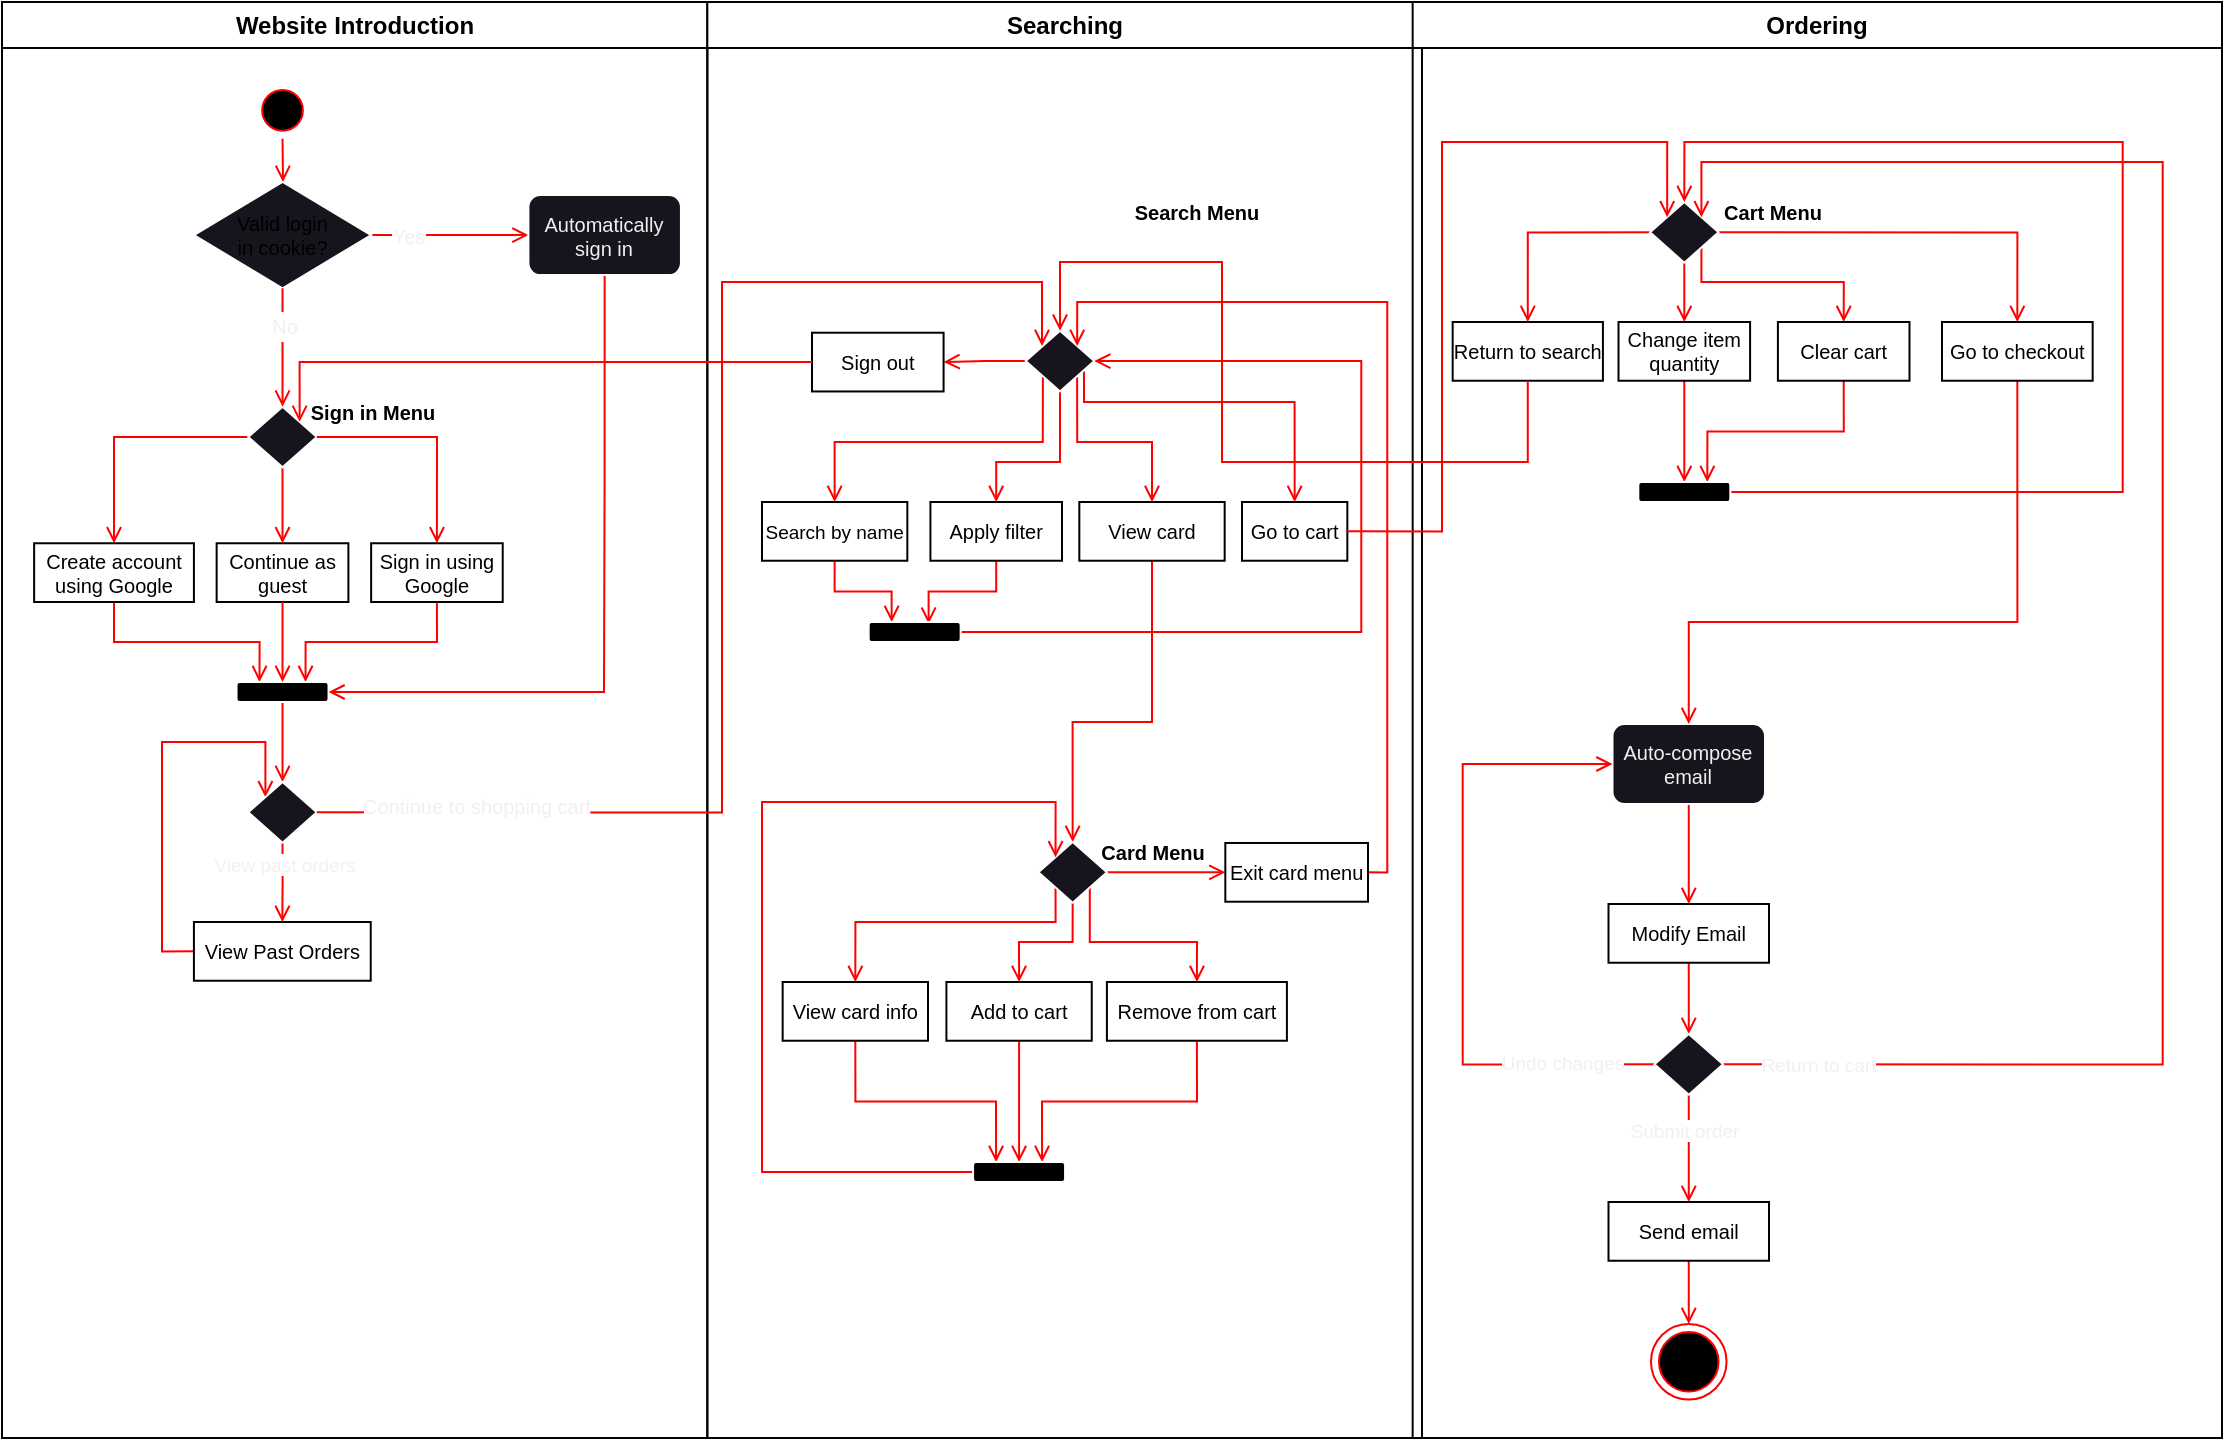 <mxfile>
    <diagram id="P9PiCdYqXZYd0pHwsKMx" name="Page-1">
        <mxGraphModel dx="865" dy="996" grid="1" gridSize="10" guides="1" tooltips="1" connect="1" arrows="1" fold="1" page="1" pageScale="1" pageWidth="850" pageHeight="1100" math="0" shadow="0">
            <root>
                <mxCell id="0"/>
                <mxCell id="1" parent="0"/>
                <mxCell id="88" value="ss" style="group;aspect=fixed;movable=1;resizable=1;rotatable=1;deletable=1;editable=1;connectable=1;" vertex="1" connectable="0" parent="1">
                    <mxGeometry x="20" y="20" width="1110" height="717.94" as="geometry"/>
                </mxCell>
                <mxCell id="53" value="Website Introduction" style="swimlane;whiteSpace=wrap;movable=1;resizable=1;rotatable=1;deletable=1;editable=1;connectable=1;" vertex="1" parent="88">
                    <mxGeometry width="352.667" height="717.94" as="geometry"/>
                </mxCell>
                <mxCell id="54" value="" style="ellipse;shape=startState;fillColor=#000000;strokeColor=#ff0000;movable=1;resizable=1;rotatable=1;deletable=1;editable=1;connectable=1;" vertex="1" parent="53">
                    <mxGeometry x="126.083" y="40.002" width="28.363" height="28.363" as="geometry"/>
                </mxCell>
                <mxCell id="90" value="Continue as&#xA;guest" style="movable=1;resizable=1;rotatable=1;deletable=1;editable=1;connectable=1;fontSize=10;" vertex="1" parent="53">
                    <mxGeometry x="107.32" y="270.63" width="65.88" height="29.37" as="geometry"/>
                </mxCell>
                <mxCell id="148" style="edgeStyle=orthogonalEdgeStyle;shape=connector;rounded=0;html=1;exitX=1;exitY=0.5;exitDx=0;exitDy=0;entryX=0;entryY=0.5;entryDx=0;entryDy=0;labelBackgroundColor=default;strokeColor=#FF0000;fontFamily=Helvetica;fontSize=10;fontColor=rgb(240, 240, 240);endArrow=open;endFill=1;elbow=horizontal;" edge="1" parent="53" source="92" target="146">
                    <mxGeometry relative="1" as="geometry"/>
                </mxCell>
                <mxCell id="149" value="Yes" style="edgeLabel;html=1;align=center;verticalAlign=middle;resizable=0;points=[];fontSize=10;fontFamily=Helvetica;fontColor=rgb(240, 240, 240);" vertex="1" connectable="0" parent="148">
                    <mxGeometry x="-0.678" y="-1" relative="1" as="geometry">
                        <mxPoint x="6" y="-1" as="offset"/>
                    </mxGeometry>
                </mxCell>
                <mxCell id="92" value="Valid login&#xA;in cookie?" style="rhombus;fillColor=#18141D;strokeColor=#FFFFFF;movable=1;resizable=1;rotatable=1;deletable=1;editable=1;connectable=1;fontSize=10;" vertex="1" parent="53">
                    <mxGeometry x="95.958" y="89.996" width="88.613" height="53.131" as="geometry"/>
                </mxCell>
                <mxCell id="93" style="edgeStyle=elbowEdgeStyle;shape=connector;rounded=0;elbow=horizontal;html=1;exitX=0.5;exitY=1;exitDx=0;exitDy=0;entryX=0.5;entryY=0;entryDx=0;entryDy=0;labelBackgroundColor=default;strokeColor=#FF0000;fontFamily=Helvetica;fontSize=12;fontColor=rgb(240, 240, 240);endArrow=open;endFill=1;movable=1;resizable=1;rotatable=1;deletable=1;editable=1;connectable=1;" edge="1" parent="53" source="54" target="92">
                    <mxGeometry relative="1" as="geometry"/>
                </mxCell>
                <mxCell id="152" style="edgeStyle=orthogonalEdgeStyle;shape=connector;rounded=0;html=1;exitX=0.5;exitY=1;exitDx=0;exitDy=0;entryX=0.25;entryY=0;entryDx=0;entryDy=0;labelBackgroundColor=default;strokeColor=#FF0000;fontFamily=Helvetica;fontSize=10;fontColor=rgb(240, 240, 240);endArrow=open;endFill=1;elbow=horizontal;" edge="1" parent="53" source="102" target="166">
                    <mxGeometry relative="1" as="geometry">
                        <mxPoint x="131.7" y="337.589" as="targetPoint"/>
                    </mxGeometry>
                </mxCell>
                <mxCell id="102" value="Create account&#xA;using Google" style="movable=1;resizable=1;rotatable=1;deletable=1;editable=1;connectable=1;fontSize=10;" vertex="1" parent="53">
                    <mxGeometry x="16.07" y="270.63" width="79.89" height="29.37" as="geometry"/>
                </mxCell>
                <mxCell id="104" style="edgeStyle=orthogonalEdgeStyle;shape=connector;rounded=0;html=1;exitX=0;exitY=0.5;exitDx=0;exitDy=0;entryX=0.5;entryY=0;entryDx=0;entryDy=0;labelBackgroundColor=default;strokeColor=#FF0000;fontFamily=Helvetica;fontSize=12;fontColor=rgb(240, 240, 240);endArrow=open;endFill=1;elbow=horizontal;movable=1;resizable=1;rotatable=1;deletable=1;editable=1;connectable=1;" edge="1" parent="53" source="103" target="102">
                    <mxGeometry relative="1" as="geometry"/>
                </mxCell>
                <mxCell id="105" style="edgeStyle=orthogonalEdgeStyle;shape=connector;rounded=0;html=1;exitX=0.5;exitY=1;exitDx=0;exitDy=0;entryX=0.5;entryY=0;entryDx=0;entryDy=0;labelBackgroundColor=default;strokeColor=#FF0000;fontFamily=Helvetica;fontSize=12;fontColor=rgb(240, 240, 240);endArrow=open;endFill=1;elbow=horizontal;movable=1;resizable=1;rotatable=1;deletable=1;editable=1;connectable=1;" edge="1" parent="53" source="103" target="90">
                    <mxGeometry relative="1" as="geometry"/>
                </mxCell>
                <mxCell id="103" value="" style="rhombus;fillColor=#18141D;strokeColor=#FFFFFF;movable=1;resizable=1;rotatable=1;deletable=1;editable=1;connectable=1;" vertex="1" parent="53">
                    <mxGeometry x="123.137" y="202.319" width="34.253" height="30.361" as="geometry"/>
                </mxCell>
                <mxCell id="100" style="edgeStyle=orthogonalEdgeStyle;shape=connector;rounded=0;html=1;exitX=0.5;exitY=1;exitDx=0;exitDy=0;labelBackgroundColor=default;strokeColor=#FF0000;fontFamily=Helvetica;fontSize=12;fontColor=rgb(240, 240, 240);endArrow=open;endFill=1;elbow=horizontal;entryX=0.5;entryY=0;entryDx=0;entryDy=0;movable=1;resizable=1;rotatable=1;deletable=1;editable=1;connectable=1;" edge="1" parent="53" source="92" target="103">
                    <mxGeometry relative="1" as="geometry">
                        <mxPoint x="144.751" y="194.729" as="targetPoint"/>
                        <Array as="points">
                            <mxPoint x="140.2" y="143"/>
                            <mxPoint x="140.2" y="202"/>
                        </Array>
                    </mxGeometry>
                </mxCell>
                <mxCell id="101" value="&lt;font style=&quot;font-size: 10px;&quot;&gt;No&lt;/font&gt;" style="edgeLabel;html=1;align=center;verticalAlign=middle;resizable=1;points=[];fontSize=12;fontFamily=Helvetica;fontColor=rgb(240, 240, 240);movable=1;rotatable=1;deletable=1;editable=1;connectable=1;" vertex="1" connectable="0" parent="100">
                    <mxGeometry x="-0.71" y="-1" relative="1" as="geometry">
                        <mxPoint x="1" y="10" as="offset"/>
                    </mxGeometry>
                </mxCell>
                <mxCell id="150" style="edgeStyle=orthogonalEdgeStyle;shape=connector;rounded=0;html=1;exitX=0.5;exitY=1;exitDx=0;exitDy=0;entryX=0.75;entryY=0;entryDx=0;entryDy=0;labelBackgroundColor=default;strokeColor=#FF0000;fontFamily=Helvetica;fontSize=10;fontColor=rgb(240, 240, 240);endArrow=open;endFill=1;elbow=horizontal;" edge="1" parent="53" source="106" target="166">
                    <mxGeometry relative="1" as="geometry">
                        <mxPoint x="148.827" y="337.589" as="targetPoint"/>
                    </mxGeometry>
                </mxCell>
                <mxCell id="106" value="Sign in using&#xA;Google" style="movable=1;resizable=1;rotatable=1;deletable=1;editable=1;connectable=1;fontSize=10;" vertex="1" parent="53">
                    <mxGeometry x="184.57" y="270.63" width="65.79" height="29.37" as="geometry"/>
                </mxCell>
                <mxCell id="107" style="edgeStyle=orthogonalEdgeStyle;shape=connector;rounded=0;html=1;exitX=1;exitY=0.5;exitDx=0;exitDy=0;entryX=0.5;entryY=0;entryDx=0;entryDy=0;labelBackgroundColor=default;strokeColor=#FF0000;fontFamily=Helvetica;fontSize=12;fontColor=rgb(240, 240, 240);endArrow=open;endFill=1;elbow=horizontal;movable=1;resizable=1;rotatable=1;deletable=1;editable=1;connectable=1;" edge="1" parent="53" source="103" target="106">
                    <mxGeometry relative="1" as="geometry"/>
                </mxCell>
                <mxCell id="147" style="edgeStyle=orthogonalEdgeStyle;shape=connector;rounded=0;html=1;exitX=0.5;exitY=1;exitDx=0;exitDy=0;labelBackgroundColor=default;strokeColor=#FF0000;fontFamily=Helvetica;fontSize=10;fontColor=rgb(240, 240, 240);endArrow=open;endFill=1;elbow=horizontal;entryX=1;entryY=0.5;entryDx=0;entryDy=0;" edge="1" parent="53" source="146" target="166">
                    <mxGeometry relative="1" as="geometry">
                        <mxPoint x="157" y="340" as="targetPoint"/>
                        <Array as="points">
                            <mxPoint x="301" y="238"/>
                            <mxPoint x="301" y="350"/>
                        </Array>
                    </mxGeometry>
                </mxCell>
                <mxCell id="146" value="&lt;div&gt;Automatically&lt;/div&gt;&lt;div&gt;sign in&lt;br&gt;&lt;/div&gt;" style="rounded=1;whiteSpace=wrap;html=1;strokeColor=#FFFFFF;fontFamily=Helvetica;fontSize=10;fontColor=rgb(240, 240, 240);fillColor=#18141D;" vertex="1" parent="53">
                    <mxGeometry x="263.203" y="96.56" width="76.26" height="40" as="geometry"/>
                </mxCell>
                <mxCell id="165" value="&lt;b&gt;Sign in Menu&lt;br&gt;&lt;/b&gt;" style="text;html=1;align=center;verticalAlign=middle;resizable=0;points=[];autosize=1;fontSize=10;fontFamily=Helvetica;" vertex="1" parent="53">
                    <mxGeometry x="140" y="190" width="90" height="30" as="geometry"/>
                </mxCell>
                <mxCell id="177" style="edgeStyle=orthogonalEdgeStyle;shape=connector;rounded=0;html=1;exitX=0.5;exitY=1;exitDx=0;exitDy=0;entryX=0.5;entryY=0;entryDx=0;entryDy=0;labelBackgroundColor=default;strokeColor=#FF0000;fontFamily=Helvetica;fontSize=9.5;fontColor=rgb(240, 240, 240);endArrow=open;endFill=1;elbow=horizontal;" edge="1" parent="53" source="166" target="176">
                    <mxGeometry relative="1" as="geometry"/>
                </mxCell>
                <mxCell id="166" value="" style="rounded=1;whiteSpace=wrap;html=1;strokeColor=#FFFFFF;fontFamily=Helvetica;fontSize=10;fontColor=rgb(240, 240, 240);fillColor=#000000;" vertex="1" parent="53">
                    <mxGeometry x="117.26" y="340" width="46" height="10" as="geometry"/>
                </mxCell>
                <mxCell id="151" style="edgeStyle=orthogonalEdgeStyle;shape=connector;rounded=0;html=1;exitX=0.5;exitY=1;exitDx=0;exitDy=0;labelBackgroundColor=default;strokeColor=#FF0000;fontFamily=Helvetica;fontSize=10;fontColor=rgb(240, 240, 240);endArrow=open;endFill=1;elbow=horizontal;entryX=0.5;entryY=0;entryDx=0;entryDy=0;" edge="1" parent="53" source="90" target="166">
                    <mxGeometry relative="1" as="geometry">
                        <mxPoint x="139.993" y="330" as="targetPoint"/>
                    </mxGeometry>
                </mxCell>
                <mxCell id="179" style="edgeStyle=orthogonalEdgeStyle;shape=connector;rounded=0;html=1;exitX=0;exitY=0.5;exitDx=0;exitDy=0;entryX=0;entryY=0;entryDx=0;entryDy=0;labelBackgroundColor=default;strokeColor=#FF0000;fontFamily=Helvetica;fontSize=9.5;fontColor=rgb(240, 240, 240);endArrow=open;endFill=1;elbow=horizontal;" edge="1" parent="53" source="175" target="176">
                    <mxGeometry relative="1" as="geometry">
                        <Array as="points">
                            <mxPoint x="80" y="475"/>
                            <mxPoint x="80" y="370"/>
                            <mxPoint x="132" y="370"/>
                        </Array>
                    </mxGeometry>
                </mxCell>
                <mxCell id="175" value="View Past Orders" style="movable=1;resizable=1;rotatable=1;deletable=1;editable=1;connectable=1;fontSize=10;" vertex="1" parent="53">
                    <mxGeometry x="95.96" y="460" width="88.4" height="29.37" as="geometry"/>
                </mxCell>
                <mxCell id="178" style="edgeStyle=orthogonalEdgeStyle;shape=connector;rounded=0;html=1;exitX=0.5;exitY=1;exitDx=0;exitDy=0;entryX=0.5;entryY=0;entryDx=0;entryDy=0;labelBackgroundColor=default;strokeColor=#FF0000;fontFamily=Helvetica;fontSize=9.5;fontColor=rgb(240, 240, 240);endArrow=open;endFill=1;elbow=horizontal;" edge="1" parent="53" source="176" target="175">
                    <mxGeometry relative="1" as="geometry">
                        <Array as="points">
                            <mxPoint x="140" y="440"/>
                            <mxPoint x="140" y="440"/>
                        </Array>
                    </mxGeometry>
                </mxCell>
                <mxCell id="180" value="View past orders" style="edgeLabel;html=1;align=center;verticalAlign=middle;resizable=0;points=[];fontSize=9.5;fontFamily=Helvetica;fontColor=rgb(240, 240, 240);" vertex="1" connectable="0" parent="178">
                    <mxGeometry x="-0.705" relative="1" as="geometry">
                        <mxPoint y="4" as="offset"/>
                    </mxGeometry>
                </mxCell>
                <mxCell id="176" value="" style="rhombus;fillColor=#18141D;strokeColor=#FFFFFF;movable=1;resizable=1;rotatable=1;deletable=1;editable=1;connectable=1;" vertex="1" parent="53">
                    <mxGeometry x="123.137" y="389.999" width="34.253" height="30.361" as="geometry"/>
                </mxCell>
                <mxCell id="62" value="Searching" style="swimlane;whiteSpace=wrap;movable=1;resizable=1;rotatable=1;deletable=1;editable=1;connectable=1;" vertex="1" parent="88">
                    <mxGeometry x="352.667" width="357.33" height="717.94" as="geometry"/>
                </mxCell>
                <mxCell id="191" style="edgeStyle=orthogonalEdgeStyle;shape=connector;rounded=0;html=1;exitX=0.5;exitY=1;exitDx=0;exitDy=0;entryX=0.652;entryY=0.083;entryDx=0;entryDy=0;entryPerimeter=0;labelBackgroundColor=default;strokeColor=#FF0000;fontFamily=Helvetica;fontSize=9.5;fontColor=rgb(240, 240, 240);endArrow=open;endFill=1;elbow=horizontal;" edge="1" parent="62" source="112" target="189">
                    <mxGeometry relative="1" as="geometry"/>
                </mxCell>
                <mxCell id="112" value="Apply filter" style="movable=1;resizable=1;rotatable=1;deletable=1;editable=1;connectable=1;fontSize=10;" vertex="1" parent="62">
                    <mxGeometry x="111.543" y="250" width="65.79" height="29.37" as="geometry"/>
                </mxCell>
                <mxCell id="168" style="edgeStyle=orthogonalEdgeStyle;shape=connector;rounded=0;html=1;exitX=0;exitY=0.5;exitDx=0;exitDy=0;entryX=1;entryY=0.5;entryDx=0;entryDy=0;labelBackgroundColor=default;strokeColor=#FF0000;fontFamily=Helvetica;fontSize=10;fontColor=rgb(240, 240, 240);endArrow=open;endFill=1;elbow=horizontal;" edge="1" parent="62" source="142" target="154">
                    <mxGeometry relative="1" as="geometry"/>
                </mxCell>
                <mxCell id="185" style="edgeStyle=orthogonalEdgeStyle;shape=connector;rounded=0;html=1;exitX=0;exitY=1;exitDx=0;exitDy=0;entryX=0.5;entryY=0;entryDx=0;entryDy=0;labelBackgroundColor=default;strokeColor=#FF0000;fontFamily=Helvetica;fontSize=9.5;fontColor=rgb(240, 240, 240);endArrow=open;endFill=1;elbow=horizontal;" edge="1" parent="62" source="142" target="159">
                    <mxGeometry relative="1" as="geometry">
                        <Array as="points">
                            <mxPoint x="168" y="220"/>
                            <mxPoint x="64" y="220"/>
                        </Array>
                    </mxGeometry>
                </mxCell>
                <mxCell id="186" style="edgeStyle=orthogonalEdgeStyle;shape=connector;rounded=0;html=1;exitX=0.5;exitY=1;exitDx=0;exitDy=0;entryX=0.5;entryY=0;entryDx=0;entryDy=0;labelBackgroundColor=default;strokeColor=#FF0000;fontFamily=Helvetica;fontSize=9.5;fontColor=rgb(240, 240, 240);endArrow=open;endFill=1;elbow=horizontal;" edge="1" parent="62" source="142" target="112">
                    <mxGeometry relative="1" as="geometry">
                        <Array as="points">
                            <mxPoint x="176" y="230"/>
                            <mxPoint x="144" y="230"/>
                        </Array>
                    </mxGeometry>
                </mxCell>
                <mxCell id="187" style="edgeStyle=orthogonalEdgeStyle;shape=connector;rounded=0;html=1;exitX=1;exitY=1;exitDx=0;exitDy=0;entryX=0.5;entryY=0;entryDx=0;entryDy=0;labelBackgroundColor=default;strokeColor=#FF0000;fontFamily=Helvetica;fontSize=9.5;fontColor=rgb(240, 240, 240);endArrow=open;endFill=1;elbow=horizontal;" edge="1" parent="62" source="142" target="161">
                    <mxGeometry relative="1" as="geometry">
                        <Array as="points">
                            <mxPoint x="185" y="220"/>
                            <mxPoint x="222" y="220"/>
                        </Array>
                    </mxGeometry>
                </mxCell>
                <mxCell id="207" style="edgeStyle=orthogonalEdgeStyle;shape=connector;rounded=0;html=1;exitX=0.85;exitY=0.669;exitDx=0;exitDy=0;entryX=0.5;entryY=0;entryDx=0;entryDy=0;labelBackgroundColor=default;strokeColor=#FF0000;fontFamily=Helvetica;fontSize=9.5;fontColor=rgb(240, 240, 240);endArrow=open;endFill=1;elbow=horizontal;exitPerimeter=0;" edge="1" parent="62" source="142" target="206">
                    <mxGeometry relative="1" as="geometry">
                        <Array as="points">
                            <mxPoint x="188" y="200"/>
                            <mxPoint x="294" y="200"/>
                        </Array>
                    </mxGeometry>
                </mxCell>
                <mxCell id="142" value="" style="rhombus;fillColor=#18141D;strokeColor=#FFFFFF;movable=1;resizable=1;rotatable=1;deletable=1;editable=1;connectable=1;" vertex="1" parent="62">
                    <mxGeometry x="159.21" y="164.369" width="34.253" height="30.361" as="geometry"/>
                </mxCell>
                <mxCell id="144" value="&lt;b&gt;Search Menu&lt;br&gt;&lt;/b&gt;" style="text;html=1;align=center;verticalAlign=middle;resizable=0;points=[];autosize=1;fontSize=10;fontFamily=Helvetica;" vertex="1" parent="62">
                    <mxGeometry x="199.463" y="90" width="90" height="30" as="geometry"/>
                </mxCell>
                <mxCell id="190" style="edgeStyle=orthogonalEdgeStyle;shape=connector;rounded=0;html=1;exitX=0.5;exitY=1;exitDx=0;exitDy=0;entryX=0.25;entryY=0;entryDx=0;entryDy=0;labelBackgroundColor=default;strokeColor=#FF0000;fontFamily=Helvetica;fontSize=9.5;fontColor=rgb(240, 240, 240);endArrow=open;endFill=1;elbow=horizontal;" edge="1" parent="62" source="159" target="189">
                    <mxGeometry relative="1" as="geometry"/>
                </mxCell>
                <mxCell id="159" value="Search by name" style="movable=1;resizable=1;rotatable=1;deletable=1;editable=1;connectable=1;fontSize=9.5;" vertex="1" parent="62">
                    <mxGeometry x="27.33" y="250" width="72.67" height="29.37" as="geometry"/>
                </mxCell>
                <mxCell id="173" style="edgeStyle=orthogonalEdgeStyle;shape=connector;rounded=0;html=1;exitX=0.5;exitY=1;exitDx=0;exitDy=0;entryX=0.5;entryY=0;entryDx=0;entryDy=0;labelBackgroundColor=default;strokeColor=#FF0000;fontFamily=Helvetica;fontSize=10;fontColor=rgb(240, 240, 240);endArrow=open;endFill=1;elbow=horizontal;" edge="1" parent="62" source="161" target="172">
                    <mxGeometry relative="1" as="geometry">
                        <Array as="points">
                            <mxPoint x="222" y="360"/>
                            <mxPoint x="182" y="360"/>
                        </Array>
                    </mxGeometry>
                </mxCell>
                <mxCell id="161" value="View card" style="movable=1;resizable=1;rotatable=1;deletable=1;editable=1;connectable=1;fontSize=10;" vertex="1" parent="62">
                    <mxGeometry x="186" y="250" width="72.67" height="29.37" as="geometry"/>
                </mxCell>
                <mxCell id="154" value="Sign out" style="movable=1;resizable=1;rotatable=1;deletable=1;editable=1;connectable=1;fontSize=10;" vertex="1" parent="62">
                    <mxGeometry x="52.333" y="165.36" width="65.79" height="29.37" as="geometry"/>
                </mxCell>
                <mxCell id="196" style="edgeStyle=orthogonalEdgeStyle;shape=connector;rounded=0;html=1;exitX=0.5;exitY=1;exitDx=0;exitDy=0;entryX=0.5;entryY=0;entryDx=0;entryDy=0;labelBackgroundColor=default;strokeColor=#FF0000;fontFamily=Helvetica;fontSize=9.5;fontColor=rgb(240, 240, 240);endArrow=open;endFill=1;elbow=horizontal;" edge="1" parent="62" source="170" target="194">
                    <mxGeometry relative="1" as="geometry"/>
                </mxCell>
                <mxCell id="170" value="Add to cart" style="movable=1;resizable=1;rotatable=1;deletable=1;editable=1;connectable=1;fontSize=10;" vertex="1" parent="62">
                    <mxGeometry x="119.54" y="490" width="72.67" height="29.37" as="geometry"/>
                </mxCell>
                <mxCell id="197" style="edgeStyle=orthogonalEdgeStyle;shape=connector;rounded=0;html=1;exitX=0.5;exitY=1;exitDx=0;exitDy=0;entryX=0.75;entryY=0;entryDx=0;entryDy=0;labelBackgroundColor=default;strokeColor=#FF0000;fontFamily=Helvetica;fontSize=9.5;fontColor=rgb(240, 240, 240);endArrow=open;endFill=1;elbow=horizontal;" edge="1" parent="62" source="171" target="194">
                    <mxGeometry relative="1" as="geometry"/>
                </mxCell>
                <mxCell id="171" value="Remove from cart" style="movable=1;resizable=1;rotatable=1;deletable=1;editable=1;connectable=1;fontSize=10;" vertex="1" parent="62">
                    <mxGeometry x="199.79" y="490" width="90" height="29.37" as="geometry"/>
                </mxCell>
                <mxCell id="182" style="edgeStyle=orthogonalEdgeStyle;shape=connector;rounded=0;html=1;exitX=0;exitY=1;exitDx=0;exitDy=0;entryX=0.5;entryY=0;entryDx=0;entryDy=0;labelBackgroundColor=default;strokeColor=#FF0000;fontFamily=Helvetica;fontSize=9.5;fontColor=rgb(240, 240, 240);endArrow=open;endFill=1;elbow=horizontal;" edge="1" parent="62" source="172" target="174">
                    <mxGeometry relative="1" as="geometry">
                        <Array as="points">
                            <mxPoint x="174" y="460"/>
                            <mxPoint x="74" y="460"/>
                        </Array>
                    </mxGeometry>
                </mxCell>
                <mxCell id="183" style="edgeStyle=orthogonalEdgeStyle;shape=connector;rounded=0;html=1;exitX=0.5;exitY=1;exitDx=0;exitDy=0;entryX=0.5;entryY=0;entryDx=0;entryDy=0;labelBackgroundColor=default;strokeColor=#FF0000;fontFamily=Helvetica;fontSize=9.5;fontColor=rgb(240, 240, 240);endArrow=open;endFill=1;elbow=horizontal;" edge="1" parent="62" source="172" target="170">
                    <mxGeometry relative="1" as="geometry">
                        <Array as="points">
                            <mxPoint x="183" y="470"/>
                            <mxPoint x="156" y="470"/>
                        </Array>
                    </mxGeometry>
                </mxCell>
                <mxCell id="184" style="edgeStyle=orthogonalEdgeStyle;shape=connector;rounded=0;html=1;exitX=1;exitY=1;exitDx=0;exitDy=0;entryX=0.5;entryY=0;entryDx=0;entryDy=0;labelBackgroundColor=default;strokeColor=#FF0000;fontFamily=Helvetica;fontSize=9.5;fontColor=rgb(240, 240, 240);endArrow=open;endFill=1;elbow=horizontal;" edge="1" parent="62" source="172" target="171">
                    <mxGeometry relative="1" as="geometry">
                        <Array as="points">
                            <mxPoint x="191.33" y="470"/>
                            <mxPoint x="244.33" y="470"/>
                        </Array>
                    </mxGeometry>
                </mxCell>
                <mxCell id="202" style="edgeStyle=orthogonalEdgeStyle;shape=connector;rounded=0;html=1;exitX=1;exitY=0.5;exitDx=0;exitDy=0;entryX=0;entryY=0.5;entryDx=0;entryDy=0;labelBackgroundColor=default;strokeColor=#FF0000;fontFamily=Helvetica;fontSize=9.5;fontColor=rgb(240, 240, 240);endArrow=open;endFill=1;elbow=horizontal;" edge="1" parent="62" source="172" target="201">
                    <mxGeometry relative="1" as="geometry"/>
                </mxCell>
                <mxCell id="172" value="" style="rhombus;fillColor=#18141D;strokeColor=#FFFFFF;movable=1;resizable=1;rotatable=1;deletable=1;editable=1;connectable=1;" vertex="1" parent="62">
                    <mxGeometry x="165.54" y="419.999" width="34.253" height="30.361" as="geometry"/>
                </mxCell>
                <mxCell id="195" style="edgeStyle=orthogonalEdgeStyle;shape=connector;rounded=0;html=1;exitX=0.5;exitY=1;exitDx=0;exitDy=0;entryX=0.25;entryY=0;entryDx=0;entryDy=0;labelBackgroundColor=default;strokeColor=#FF0000;fontFamily=Helvetica;fontSize=9.5;fontColor=rgb(240, 240, 240);endArrow=open;endFill=1;elbow=horizontal;" edge="1" parent="62" source="174" target="194">
                    <mxGeometry relative="1" as="geometry"/>
                </mxCell>
                <mxCell id="174" value="View card info" style="movable=1;resizable=1;rotatable=1;deletable=1;editable=1;connectable=1;fontSize=10;" vertex="1" parent="62">
                    <mxGeometry x="37.66" y="490" width="72.67" height="29.37" as="geometry"/>
                </mxCell>
                <mxCell id="181" value="&lt;b&gt;Card Menu&lt;br&gt;&lt;/b&gt;" style="text;html=1;align=center;verticalAlign=middle;resizable=0;points=[];autosize=1;fontSize=10;fontFamily=Helvetica;" vertex="1" parent="62">
                    <mxGeometry x="182.663" y="410" width="80" height="30" as="geometry"/>
                </mxCell>
                <mxCell id="192" style="edgeStyle=orthogonalEdgeStyle;shape=connector;rounded=0;html=1;exitX=1;exitY=0.5;exitDx=0;exitDy=0;entryX=1;entryY=0.5;entryDx=0;entryDy=0;labelBackgroundColor=default;strokeColor=#FF0000;fontFamily=Helvetica;fontSize=9.5;fontColor=rgb(240, 240, 240);endArrow=open;endFill=1;elbow=horizontal;" edge="1" parent="62" source="189" target="142">
                    <mxGeometry relative="1" as="geometry">
                        <Array as="points">
                            <mxPoint x="327" y="315"/>
                            <mxPoint x="327" y="180"/>
                        </Array>
                    </mxGeometry>
                </mxCell>
                <mxCell id="189" value="" style="rounded=1;whiteSpace=wrap;html=1;strokeColor=#FFFFFF;fontFamily=Helvetica;fontSize=10;fontColor=rgb(240, 240, 240);fillColor=#000000;" vertex="1" parent="62">
                    <mxGeometry x="80.663" y="310" width="46" height="10" as="geometry"/>
                </mxCell>
                <mxCell id="199" style="edgeStyle=orthogonalEdgeStyle;shape=connector;rounded=0;html=1;exitX=0;exitY=0.5;exitDx=0;exitDy=0;entryX=0;entryY=0;entryDx=0;entryDy=0;labelBackgroundColor=default;strokeColor=#FF0000;fontFamily=Helvetica;fontSize=9.5;fontColor=rgb(240, 240, 240);endArrow=open;endFill=1;elbow=horizontal;" edge="1" parent="62" source="194" target="172">
                    <mxGeometry relative="1" as="geometry">
                        <Array as="points">
                            <mxPoint x="27.33" y="585"/>
                            <mxPoint x="27.33" y="400"/>
                            <mxPoint x="174.33" y="400"/>
                        </Array>
                    </mxGeometry>
                </mxCell>
                <mxCell id="194" value="" style="rounded=1;whiteSpace=wrap;html=1;strokeColor=#FFFFFF;fontFamily=Helvetica;fontSize=10;fontColor=rgb(240, 240, 240);fillColor=#000000;" vertex="1" parent="62">
                    <mxGeometry x="132.873" y="580" width="46" height="10" as="geometry"/>
                </mxCell>
                <mxCell id="209" style="edgeStyle=orthogonalEdgeStyle;shape=connector;rounded=0;html=1;exitX=1;exitY=0.5;exitDx=0;exitDy=0;entryX=1;entryY=0;entryDx=0;entryDy=0;labelBackgroundColor=default;strokeColor=#FF0000;fontFamily=Helvetica;fontSize=9.5;fontColor=rgb(240, 240, 240);endArrow=open;endFill=1;elbow=horizontal;" edge="1" parent="62" source="201" target="142">
                    <mxGeometry relative="1" as="geometry">
                        <Array as="points">
                            <mxPoint x="340" y="435"/>
                            <mxPoint x="340" y="150"/>
                            <mxPoint x="185" y="150"/>
                        </Array>
                    </mxGeometry>
                </mxCell>
                <mxCell id="201" value="Exit card menu" style="movable=1;resizable=1;rotatable=1;deletable=1;editable=1;connectable=1;fontSize=10;" vertex="1" parent="62">
                    <mxGeometry x="259" y="420.49" width="71.33" height="29.37" as="geometry"/>
                </mxCell>
                <mxCell id="206" value="Go to cart" style="movable=1;resizable=1;rotatable=1;deletable=1;editable=1;connectable=1;fontSize=10;" vertex="1" parent="62">
                    <mxGeometry x="267.34" y="250" width="52.66" height="29.37" as="geometry"/>
                </mxCell>
                <mxCell id="81" value="Ordering" style="swimlane;whiteSpace=wrap;movable=1;resizable=1;rotatable=1;deletable=1;editable=1;connectable=1;" vertex="1" parent="88">
                    <mxGeometry x="705.33" width="404.67" height="717.94" as="geometry"/>
                </mxCell>
                <mxCell id="85" value="" style="ellipse;shape=endState;fillColor=#000000;strokeColor=#ff0000;movable=1;resizable=1;rotatable=1;deletable=1;editable=1;connectable=1;" vertex="1" parent="81">
                    <mxGeometry x="119.158" y="661.002" width="37.786" height="37.786" as="geometry"/>
                </mxCell>
                <mxCell id="113" value="Return to search" style="movable=1;resizable=1;rotatable=1;deletable=1;editable=1;connectable=1;fontSize=10;" vertex="1" parent="81">
                    <mxGeometry x="20" y="160" width="75.13" height="29.37" as="geometry"/>
                </mxCell>
                <mxCell id="137" style="edgeStyle=orthogonalEdgeStyle;shape=connector;rounded=0;html=1;exitX=0.5;exitY=1;exitDx=0;exitDy=0;entryX=0.75;entryY=0;entryDx=0;entryDy=0;labelBackgroundColor=default;strokeColor=#FF0000;fontFamily=Helvetica;fontSize=10;fontColor=rgb(240, 240, 240);endArrow=open;endFill=1;elbow=horizontal;" edge="1" parent="81" source="114" target="211">
                    <mxGeometry relative="1" as="geometry">
                        <mxPoint x="144.384" y="227.589" as="targetPoint"/>
                    </mxGeometry>
                </mxCell>
                <mxCell id="114" value="Clear cart" style="movable=1;resizable=1;rotatable=1;deletable=1;editable=1;connectable=1;fontSize=10;" vertex="1" parent="81">
                    <mxGeometry x="182.627" y="160" width="65.79" height="29.37" as="geometry"/>
                </mxCell>
                <mxCell id="135" style="edgeStyle=orthogonalEdgeStyle;shape=connector;rounded=0;html=1;exitX=0.5;exitY=1;exitDx=0;exitDy=0;entryX=0.5;entryY=0;entryDx=0;entryDy=0;labelBackgroundColor=default;strokeColor=#FF0000;fontFamily=Helvetica;fontSize=10;fontColor=rgb(240, 240, 240);endArrow=open;endFill=1;elbow=horizontal;" edge="1" parent="81" source="115" target="211">
                    <mxGeometry relative="1" as="geometry">
                        <mxPoint x="135.82" y="219.999" as="targetPoint"/>
                    </mxGeometry>
                </mxCell>
                <mxCell id="115" value="Change item&#xA;quantity" style="movable=1;resizable=1;rotatable=1;deletable=1;editable=1;connectable=1;fontSize=10;" vertex="1" parent="81">
                    <mxGeometry x="102.927" y="160" width="65.79" height="29.37" as="geometry"/>
                </mxCell>
                <mxCell id="119" style="edgeStyle=orthogonalEdgeStyle;shape=connector;rounded=0;html=1;exitX=0.5;exitY=1;exitDx=0;exitDy=0;entryX=0.5;entryY=0;entryDx=0;entryDy=0;labelBackgroundColor=default;strokeColor=#FF0000;fontFamily=Helvetica;fontSize=10;fontColor=rgb(240, 240, 240);endArrow=open;endFill=1;elbow=horizontal;" edge="1" parent="81" source="118" target="85">
                    <mxGeometry relative="1" as="geometry"/>
                </mxCell>
                <mxCell id="118" value="Send email" style="movable=1;resizable=1;rotatable=1;deletable=1;editable=1;connectable=1;fontSize=10;" vertex="1" parent="81">
                    <mxGeometry x="97.92" y="600" width="80.26" height="29.37" as="geometry"/>
                </mxCell>
                <mxCell id="125" style="edgeStyle=orthogonalEdgeStyle;shape=connector;rounded=0;html=1;entryX=0.5;entryY=0;entryDx=0;entryDy=0;labelBackgroundColor=default;strokeColor=#FF0000;fontFamily=Helvetica;fontSize=10;fontColor=rgb(240, 240, 240);endArrow=open;endFill=1;elbow=horizontal;exitX=0.5;exitY=1;exitDx=0;exitDy=0;" edge="1" parent="81" source="221" target="118">
                    <mxGeometry relative="1" as="geometry">
                        <mxPoint x="138.05" y="561" as="sourcePoint"/>
                    </mxGeometry>
                </mxCell>
                <mxCell id="224" value="Submit order" style="edgeLabel;html=1;align=center;verticalAlign=middle;resizable=0;points=[];fontSize=9.5;fontFamily=Helvetica;fontColor=rgb(240, 240, 240);" vertex="1" connectable="0" parent="125">
                    <mxGeometry x="-0.352" y="-3" relative="1" as="geometry">
                        <mxPoint as="offset"/>
                    </mxGeometry>
                </mxCell>
                <mxCell id="220" style="edgeStyle=orthogonalEdgeStyle;shape=connector;rounded=0;html=1;exitX=0.5;exitY=1;exitDx=0;exitDy=0;entryX=0.5;entryY=0;entryDx=0;entryDy=0;labelBackgroundColor=default;strokeColor=#FF0000;fontFamily=Helvetica;fontSize=9.5;fontColor=rgb(240, 240, 240);endArrow=open;endFill=1;elbow=horizontal;" edge="1" parent="81" source="120" target="221">
                    <mxGeometry relative="1" as="geometry">
                        <mxPoint x="138.05" y="501" as="targetPoint"/>
                    </mxGeometry>
                </mxCell>
                <mxCell id="120" value="Modify Email" style="movable=1;resizable=1;rotatable=1;deletable=1;editable=1;connectable=1;fontSize=10;" vertex="1" parent="81">
                    <mxGeometry x="97.92" y="451" width="80.26" height="29.37" as="geometry"/>
                </mxCell>
                <mxCell id="219" style="edgeStyle=orthogonalEdgeStyle;shape=connector;rounded=0;html=1;exitX=0.5;exitY=1;exitDx=0;exitDy=0;entryX=0.5;entryY=0;entryDx=0;entryDy=0;labelBackgroundColor=default;strokeColor=#FF0000;fontFamily=Helvetica;fontSize=9.5;fontColor=rgb(240, 240, 240);endArrow=open;endFill=1;elbow=horizontal;" edge="1" parent="81" source="121" target="120">
                    <mxGeometry relative="1" as="geometry"/>
                </mxCell>
                <mxCell id="121" value="&lt;div&gt;Auto-compose&lt;/div&gt;&lt;div&gt;email&lt;/div&gt;" style="rounded=1;whiteSpace=wrap;html=1;strokeColor=#FFFFFF;fontFamily=Helvetica;fontSize=10;fontColor=rgb(240, 240, 240);fillColor=#18141D;" vertex="1" parent="81">
                    <mxGeometry x="99.92" y="361" width="76.26" height="40" as="geometry"/>
                </mxCell>
                <mxCell id="130" style="edgeStyle=orthogonalEdgeStyle;shape=connector;rounded=0;html=1;exitX=0;exitY=0.5;exitDx=0;exitDy=0;entryX=0.5;entryY=0;entryDx=0;entryDy=0;labelBackgroundColor=default;strokeColor=#FF0000;fontFamily=Helvetica;fontSize=10;fontColor=rgb(240, 240, 240);endArrow=open;endFill=1;elbow=horizontal;" edge="1" parent="81" source="129" target="113">
                    <mxGeometry relative="1" as="geometry"/>
                </mxCell>
                <mxCell id="131" style="edgeStyle=orthogonalEdgeStyle;shape=connector;rounded=0;html=1;exitX=0.5;exitY=1;exitDx=0;exitDy=0;entryX=0.5;entryY=0;entryDx=0;entryDy=0;labelBackgroundColor=default;strokeColor=#FF0000;fontFamily=Helvetica;fontSize=10;fontColor=rgb(240, 240, 240);endArrow=open;endFill=1;elbow=horizontal;" edge="1" parent="81" source="129" target="115">
                    <mxGeometry relative="1" as="geometry"/>
                </mxCell>
                <mxCell id="132" style="edgeStyle=orthogonalEdgeStyle;shape=connector;rounded=0;html=1;exitX=1;exitY=1;exitDx=0;exitDy=0;entryX=0.5;entryY=0;entryDx=0;entryDy=0;labelBackgroundColor=default;strokeColor=#FF0000;fontFamily=Helvetica;fontSize=10;fontColor=rgb(240, 240, 240);endArrow=open;endFill=1;elbow=horizontal;" edge="1" parent="81" source="129" target="114">
                    <mxGeometry relative="1" as="geometry">
                        <Array as="points">
                            <mxPoint x="144" y="140"/>
                            <mxPoint x="216" y="140"/>
                        </Array>
                    </mxGeometry>
                </mxCell>
                <mxCell id="214" style="edgeStyle=orthogonalEdgeStyle;shape=connector;rounded=0;html=1;exitX=1;exitY=0.5;exitDx=0;exitDy=0;entryX=0.5;entryY=0;entryDx=0;entryDy=0;labelBackgroundColor=default;strokeColor=#FF0000;fontFamily=Helvetica;fontSize=9.5;fontColor=rgb(240, 240, 240);endArrow=open;endFill=1;elbow=horizontal;" edge="1" parent="81" source="129" target="213">
                    <mxGeometry relative="1" as="geometry"/>
                </mxCell>
                <mxCell id="129" value="" style="rhombus;fillColor=#18141D;strokeColor=#FFFFFF;movable=1;resizable=1;rotatable=1;deletable=1;editable=1;connectable=1;" vertex="1" parent="81">
                    <mxGeometry x="118.694" y="99.999" width="34.253" height="30.361" as="geometry"/>
                </mxCell>
                <mxCell id="133" value="&lt;b&gt;Cart Menu&lt;/b&gt;" style="text;html=1;align=center;verticalAlign=middle;resizable=0;points=[];autosize=1;fontSize=10;fontFamily=Helvetica;" vertex="1" parent="81">
                    <mxGeometry x="144.667" y="90" width="70" height="30" as="geometry"/>
                </mxCell>
                <mxCell id="212" style="edgeStyle=orthogonalEdgeStyle;shape=connector;rounded=0;html=1;exitX=1;exitY=0.5;exitDx=0;exitDy=0;labelBackgroundColor=default;strokeColor=#FF0000;fontFamily=Helvetica;fontSize=9.5;fontColor=rgb(240, 240, 240);endArrow=open;endFill=1;elbow=horizontal;entryX=0.5;entryY=0;entryDx=0;entryDy=0;" edge="1" parent="81" source="211" target="129">
                    <mxGeometry relative="1" as="geometry">
                        <mxPoint x="135.667" y="100" as="targetPoint"/>
                        <Array as="points">
                            <mxPoint x="355" y="245"/>
                            <mxPoint x="355" y="70"/>
                            <mxPoint x="136" y="70"/>
                        </Array>
                    </mxGeometry>
                </mxCell>
                <mxCell id="211" value="" style="rounded=1;whiteSpace=wrap;html=1;strokeColor=#FFFFFF;fontFamily=Helvetica;fontSize=10;fontColor=rgb(240, 240, 240);fillColor=#000000;" vertex="1" parent="81">
                    <mxGeometry x="112.827" y="240" width="46" height="10" as="geometry"/>
                </mxCell>
                <mxCell id="215" style="edgeStyle=orthogonalEdgeStyle;shape=connector;rounded=0;html=1;exitX=0.5;exitY=1;exitDx=0;exitDy=0;entryX=0.5;entryY=0;entryDx=0;entryDy=0;labelBackgroundColor=default;strokeColor=#FF0000;fontFamily=Helvetica;fontSize=9.5;fontColor=rgb(240, 240, 240);endArrow=open;endFill=1;elbow=horizontal;" edge="1" parent="81" source="213" target="121">
                    <mxGeometry relative="1" as="geometry">
                        <Array as="points">
                            <mxPoint x="302" y="310"/>
                            <mxPoint x="138" y="310"/>
                        </Array>
                    </mxGeometry>
                </mxCell>
                <mxCell id="213" value="Go to checkout" style="movable=1;resizable=1;rotatable=1;deletable=1;editable=1;connectable=1;fontSize=10;" vertex="1" parent="81">
                    <mxGeometry x="264.67" y="160" width="75.33" height="29.37" as="geometry"/>
                </mxCell>
                <mxCell id="222" style="edgeStyle=orthogonalEdgeStyle;shape=connector;rounded=0;html=1;exitX=1;exitY=0.5;exitDx=0;exitDy=0;labelBackgroundColor=default;strokeColor=#FF0000;fontFamily=Helvetica;fontSize=9.5;fontColor=rgb(240, 240, 240);endArrow=open;endFill=1;elbow=horizontal;entryX=1;entryY=0;entryDx=0;entryDy=0;" edge="1" parent="81" source="221" target="129">
                    <mxGeometry relative="1" as="geometry">
                        <mxPoint x="174.667" y="380" as="targetPoint"/>
                        <Array as="points">
                            <mxPoint x="375" y="531"/>
                            <mxPoint x="375" y="80"/>
                            <mxPoint x="144" y="80"/>
                        </Array>
                    </mxGeometry>
                </mxCell>
                <mxCell id="223" value="Return to cart" style="edgeLabel;html=1;align=center;verticalAlign=middle;resizable=0;points=[];fontSize=9.5;fontFamily=Helvetica;fontColor=rgb(240, 240, 240);" vertex="1" connectable="0" parent="222">
                    <mxGeometry x="-0.877" relative="1" as="geometry">
                        <mxPoint x="-10" as="offset"/>
                    </mxGeometry>
                </mxCell>
                <mxCell id="225" style="edgeStyle=orthogonalEdgeStyle;shape=connector;rounded=0;html=1;exitX=0;exitY=0.5;exitDx=0;exitDy=0;entryX=0;entryY=0.5;entryDx=0;entryDy=0;labelBackgroundColor=default;strokeColor=#FF0000;fontFamily=Helvetica;fontSize=9.5;fontColor=rgb(240, 240, 240);endArrow=open;endFill=1;elbow=horizontal;" edge="1" parent="81" source="221" target="121">
                    <mxGeometry relative="1" as="geometry">
                        <Array as="points">
                            <mxPoint x="25" y="531"/>
                            <mxPoint x="25" y="381"/>
                        </Array>
                    </mxGeometry>
                </mxCell>
                <mxCell id="226" value="Undo changes" style="edgeLabel;html=1;align=center;verticalAlign=middle;resizable=0;points=[];fontSize=9.5;fontFamily=Helvetica;fontColor=rgb(240, 240, 240);" vertex="1" connectable="0" parent="225">
                    <mxGeometry x="-0.574" y="-1" relative="1" as="geometry">
                        <mxPoint x="22" as="offset"/>
                    </mxGeometry>
                </mxCell>
                <mxCell id="221" value="" style="rhombus;fillColor=#18141D;strokeColor=#FFFFFF;movable=1;resizable=1;rotatable=1;deletable=1;editable=1;connectable=1;" vertex="1" parent="81">
                    <mxGeometry x="120.924" y="515.999" width="34.253" height="30.361" as="geometry"/>
                </mxCell>
                <mxCell id="158" style="edgeStyle=orthogonalEdgeStyle;shape=connector;rounded=0;html=1;entryX=0;entryY=0;entryDx=0;entryDy=0;labelBackgroundColor=default;strokeColor=#FF0000;fontFamily=Helvetica;fontSize=10;fontColor=rgb(240, 240, 240);endArrow=open;endFill=1;elbow=horizontal;exitX=1;exitY=0.5;exitDx=0;exitDy=0;" edge="1" parent="88" source="176" target="142">
                    <mxGeometry relative="1" as="geometry">
                        <mxPoint x="140" y="410" as="sourcePoint"/>
                        <Array as="points">
                            <mxPoint x="360" y="405"/>
                            <mxPoint x="360" y="140"/>
                            <mxPoint x="520" y="140"/>
                            <mxPoint x="520" y="172"/>
                        </Array>
                    </mxGeometry>
                </mxCell>
                <mxCell id="162" value="Continue to shopping cart" style="edgeLabel;html=1;align=center;verticalAlign=middle;resizable=0;points=[];fontSize=10;fontFamily=Helvetica;fontColor=rgb(240, 240, 240);" vertex="1" connectable="0" parent="158">
                    <mxGeometry x="-0.762" y="-2" relative="1" as="geometry">
                        <mxPoint x="1" y="-5" as="offset"/>
                    </mxGeometry>
                </mxCell>
                <mxCell id="169" style="edgeStyle=orthogonalEdgeStyle;shape=connector;rounded=0;html=1;exitX=0;exitY=0.5;exitDx=0;exitDy=0;labelBackgroundColor=default;strokeColor=#FF0000;fontFamily=Helvetica;fontSize=10;fontColor=rgb(240, 240, 240);endArrow=open;endFill=1;elbow=horizontal;entryX=1;entryY=0;entryDx=0;entryDy=0;" edge="1" parent="88" source="154" target="103">
                    <mxGeometry relative="1" as="geometry">
                        <mxPoint x="132" y="210" as="targetPoint"/>
                    </mxGeometry>
                </mxCell>
                <mxCell id="208" style="edgeStyle=orthogonalEdgeStyle;shape=connector;rounded=0;html=1;exitX=1;exitY=0.5;exitDx=0;exitDy=0;entryX=0;entryY=0;entryDx=0;entryDy=0;labelBackgroundColor=default;strokeColor=#FF0000;fontFamily=Helvetica;fontSize=9.5;fontColor=rgb(240, 240, 240);endArrow=open;endFill=1;elbow=horizontal;" edge="1" parent="88" source="206" target="129">
                    <mxGeometry relative="1" as="geometry">
                        <Array as="points">
                            <mxPoint x="720" y="265"/>
                            <mxPoint x="720" y="70"/>
                            <mxPoint x="833" y="70"/>
                        </Array>
                    </mxGeometry>
                </mxCell>
                <mxCell id="216" style="edgeStyle=orthogonalEdgeStyle;shape=connector;rounded=0;html=1;exitX=0.5;exitY=1;exitDx=0;exitDy=0;entryX=0.5;entryY=0;entryDx=0;entryDy=0;labelBackgroundColor=default;strokeColor=#FF0000;fontFamily=Helvetica;fontSize=9.5;fontColor=rgb(240, 240, 240);endArrow=open;endFill=1;elbow=horizontal;" edge="1" parent="88" source="113" target="142">
                    <mxGeometry relative="1" as="geometry">
                        <Array as="points">
                            <mxPoint x="763" y="230"/>
                            <mxPoint x="610" y="230"/>
                            <mxPoint x="610" y="130"/>
                            <mxPoint x="529" y="130"/>
                        </Array>
                    </mxGeometry>
                </mxCell>
            </root>
        </mxGraphModel>
    </diagram>
</mxfile>